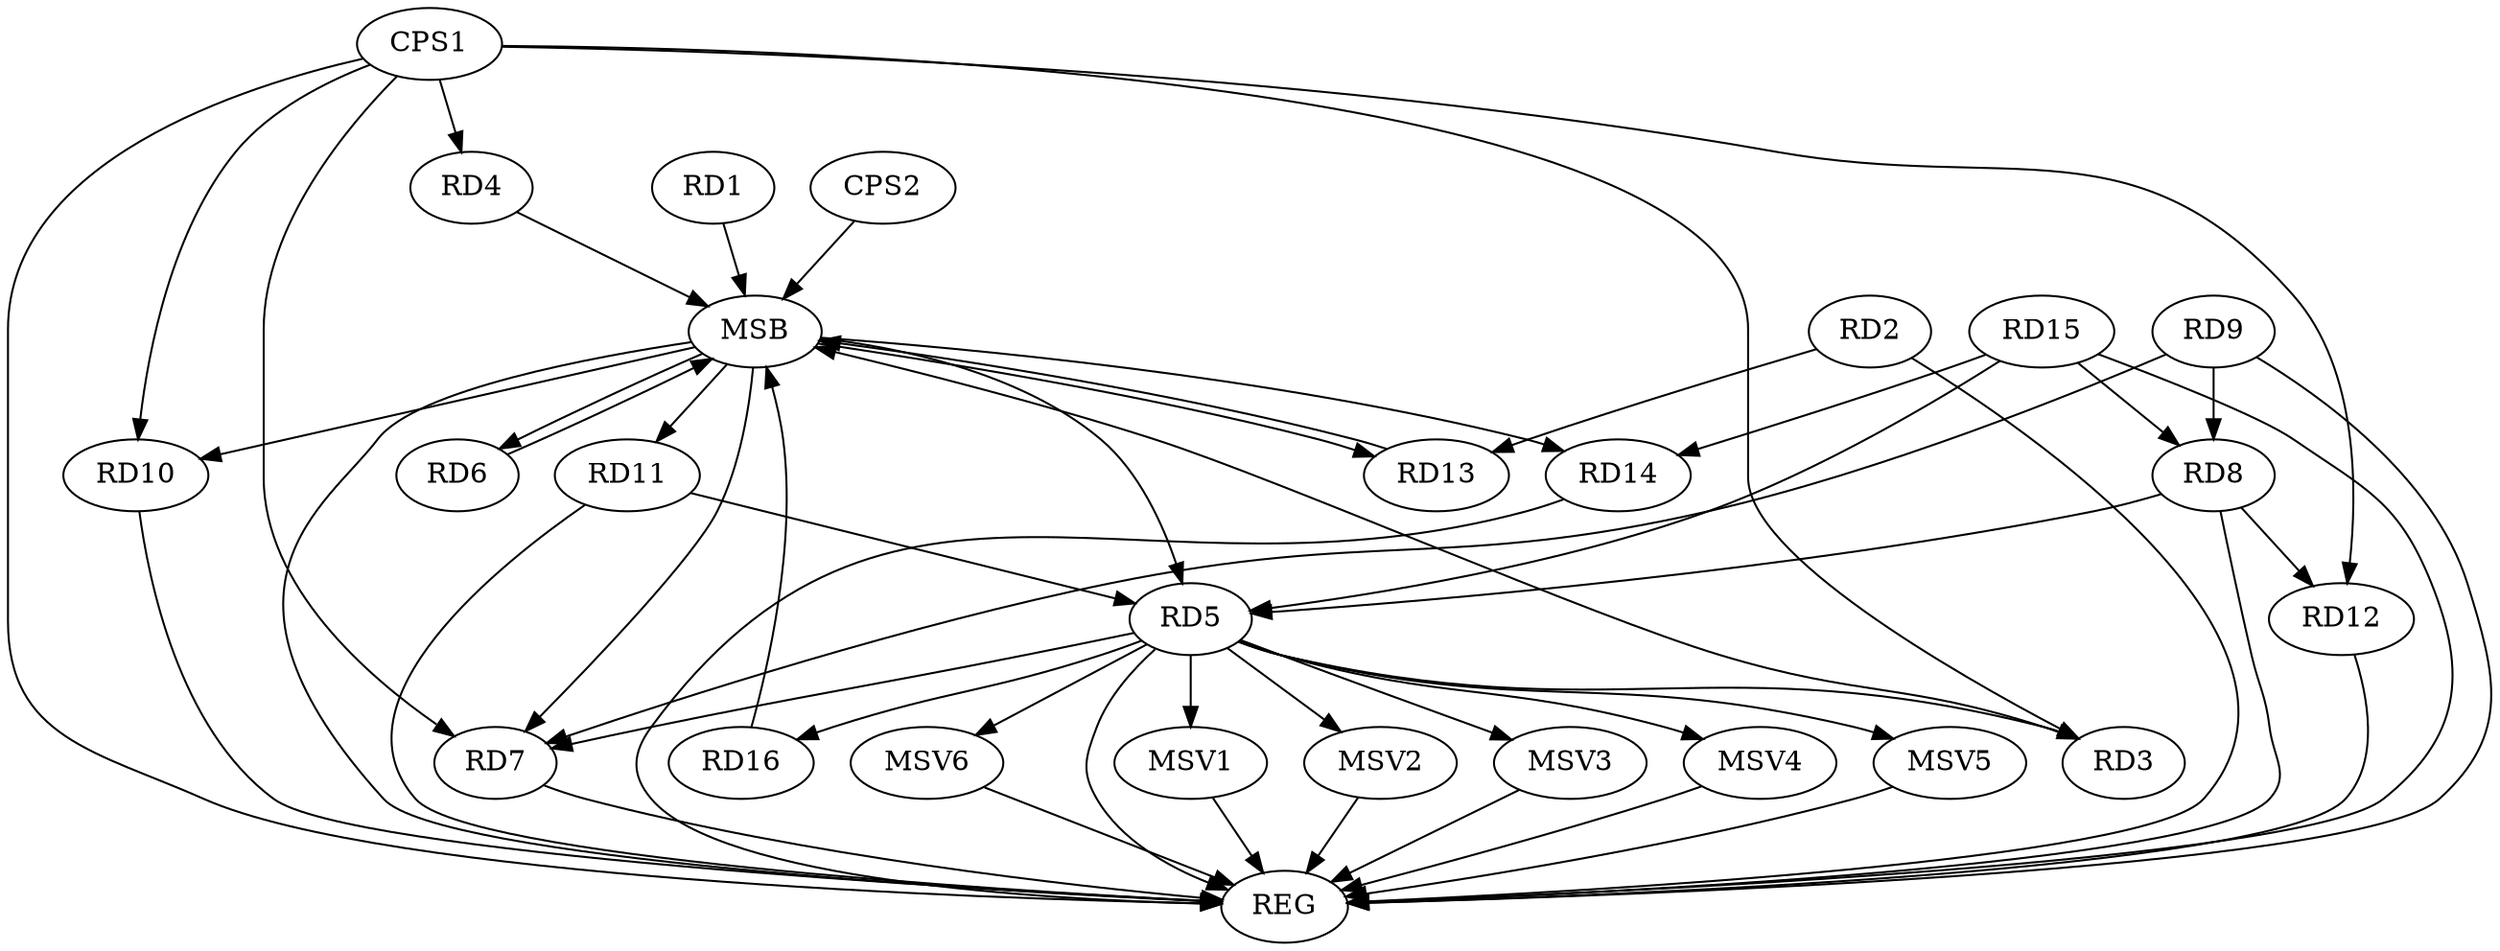 strict digraph G {
  RD1 [ label="RD1" ];
  RD2 [ label="RD2" ];
  RD3 [ label="RD3" ];
  RD4 [ label="RD4" ];
  RD5 [ label="RD5" ];
  RD6 [ label="RD6" ];
  RD7 [ label="RD7" ];
  RD8 [ label="RD8" ];
  RD9 [ label="RD9" ];
  RD10 [ label="RD10" ];
  RD11 [ label="RD11" ];
  RD12 [ label="RD12" ];
  RD13 [ label="RD13" ];
  RD14 [ label="RD14" ];
  RD15 [ label="RD15" ];
  RD16 [ label="RD16" ];
  CPS1 [ label="CPS1" ];
  CPS2 [ label="CPS2" ];
  REG [ label="REG" ];
  MSB [ label="MSB" ];
  MSV1 [ label="MSV1" ];
  MSV2 [ label="MSV2" ];
  MSV3 [ label="MSV3" ];
  MSV4 [ label="MSV4" ];
  MSV5 [ label="MSV5" ];
  MSV6 [ label="MSV6" ];
  RD2 -> RD13;
  RD5 -> RD3;
  RD5 -> RD7;
  RD8 -> RD5;
  RD11 -> RD5;
  RD15 -> RD5;
  RD5 -> RD16;
  RD9 -> RD7;
  RD9 -> RD8;
  RD8 -> RD12;
  RD15 -> RD8;
  RD15 -> RD14;
  CPS1 -> RD3;
  CPS1 -> RD4;
  CPS1 -> RD7;
  CPS1 -> RD10;
  CPS1 -> RD12;
  RD2 -> REG;
  RD5 -> REG;
  RD7 -> REG;
  RD8 -> REG;
  RD9 -> REG;
  RD10 -> REG;
  RD11 -> REG;
  RD12 -> REG;
  RD14 -> REG;
  RD15 -> REG;
  CPS1 -> REG;
  RD1 -> MSB;
  MSB -> RD5;
  MSB -> RD11;
  MSB -> RD14;
  MSB -> REG;
  RD3 -> MSB;
  RD4 -> MSB;
  RD6 -> MSB;
  MSB -> RD13;
  RD13 -> MSB;
  RD16 -> MSB;
  MSB -> RD6;
  MSB -> RD7;
  MSB -> RD10;
  CPS2 -> MSB;
  RD5 -> MSV1;
  MSV1 -> REG;
  RD5 -> MSV2;
  MSV2 -> REG;
  RD5 -> MSV3;
  MSV3 -> REG;
  RD5 -> MSV4;
  MSV4 -> REG;
  RD5 -> MSV5;
  MSV5 -> REG;
  RD5 -> MSV6;
  MSV6 -> REG;
}
